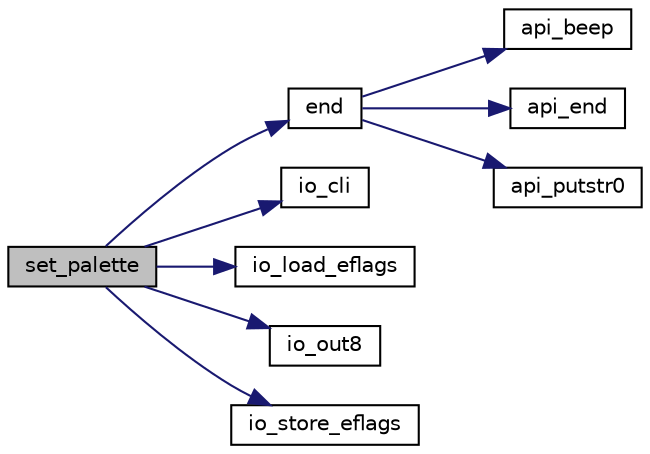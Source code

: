 digraph "set_palette"
{
 // LATEX_PDF_SIZE
  edge [fontname="Helvetica",fontsize="10",labelfontname="Helvetica",labelfontsize="10"];
  node [fontname="Helvetica",fontsize="10",shape=record];
  rankdir="LR";
  Node1 [label="set_palette",height=0.2,width=0.4,color="black", fillcolor="grey75", style="filled", fontcolor="black",tooltip=" "];
  Node1 -> Node2 [color="midnightblue",fontsize="10",style="solid"];
  Node2 [label="end",height=0.2,width=0.4,color="black", fillcolor="white", style="filled",URL="$mmlplay_8c.html#a0834e80e6e6a203821e54e48a1ddeeff",tooltip=" "];
  Node2 -> Node3 [color="midnightblue",fontsize="10",style="solid"];
  Node3 [label="api_beep",height=0.2,width=0.4,color="black", fillcolor="white", style="filled",URL="$apilib_8h.html#a6720e7ce2a56bf3453a951bda7e1c8c5",tooltip="BEEPサウンドを使用して音を鳴らします QEMUにはBEEPサウンドエミュレーション機能はないことに注意してください PITクロックは1.19318[MHz]を前提としています"];
  Node2 -> Node4 [color="midnightblue",fontsize="10",style="solid"];
  Node4 [label="api_end",height=0.2,width=0.4,color="black", fillcolor="white", style="filled",URL="$apilib_8h.html#ad75f3bbaa1d5c628c07566f9eba2dba3",tooltip="終了API"];
  Node2 -> Node5 [color="midnightblue",fontsize="10",style="solid"];
  Node5 [label="api_putstr0",height=0.2,width=0.4,color="black", fillcolor="white", style="filled",URL="$apilib_8h.html#af73b71034391b78e6e7973d201eca509",tooltip="文字列表示する"];
  Node1 -> Node6 [color="midnightblue",fontsize="10",style="solid"];
  Node6 [label="io_cli",height=0.2,width=0.4,color="black", fillcolor="white", style="filled",URL="$bootpack_8h.html#a8efff3df95d8ca5965876fe8949f99ae",tooltip=" "];
  Node1 -> Node7 [color="midnightblue",fontsize="10",style="solid"];
  Node7 [label="io_load_eflags",height=0.2,width=0.4,color="black", fillcolor="white", style="filled",URL="$bootpack_8h.html#acf007bdb6d8bea64314996b7d7b01470",tooltip=" "];
  Node1 -> Node8 [color="midnightblue",fontsize="10",style="solid"];
  Node8 [label="io_out8",height=0.2,width=0.4,color="black", fillcolor="white", style="filled",URL="$bootpack_8h.html#a23ae700e52c0cde96d20fc539826d532",tooltip=" "];
  Node1 -> Node9 [color="midnightblue",fontsize="10",style="solid"];
  Node9 [label="io_store_eflags",height=0.2,width=0.4,color="black", fillcolor="white", style="filled",URL="$bootpack_8h.html#aac4f8e3e6b71a465592bdf1f5d4202ac",tooltip=" "];
}
